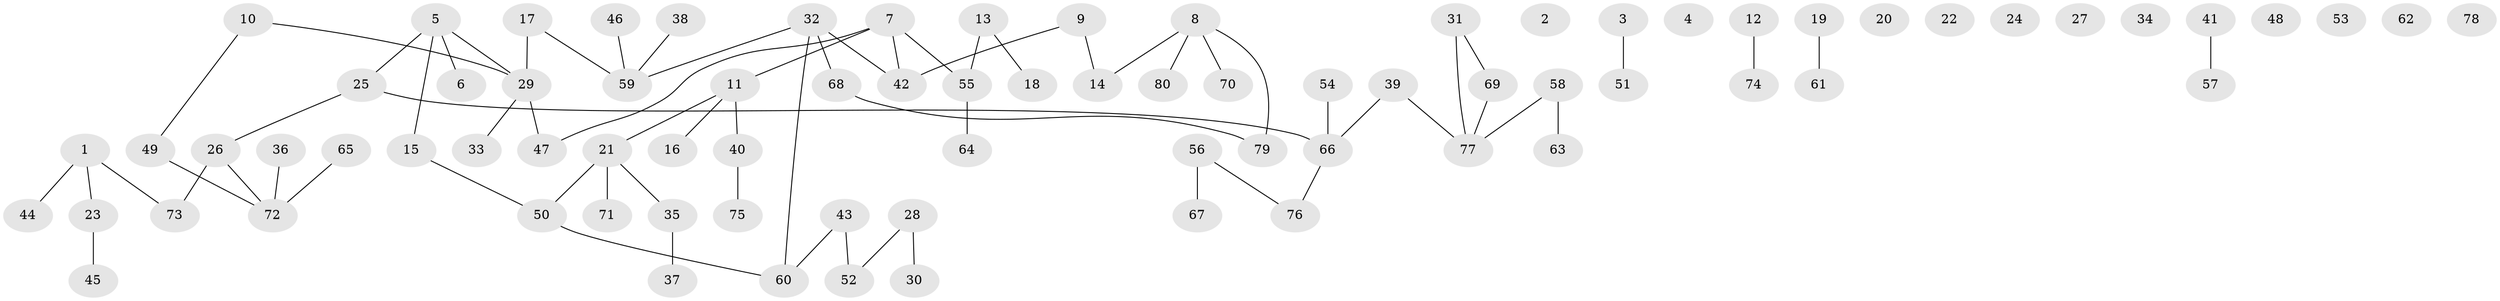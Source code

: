 // coarse degree distribution, {2: 0.11538461538461539, 0: 0.28846153846153844, 3: 0.1346153846153846, 4: 0.1346153846153846, 5: 0.019230769230769232, 1: 0.3076923076923077}
// Generated by graph-tools (version 1.1) at 2025/23/03/03/25 07:23:29]
// undirected, 80 vertices, 70 edges
graph export_dot {
graph [start="1"]
  node [color=gray90,style=filled];
  1;
  2;
  3;
  4;
  5;
  6;
  7;
  8;
  9;
  10;
  11;
  12;
  13;
  14;
  15;
  16;
  17;
  18;
  19;
  20;
  21;
  22;
  23;
  24;
  25;
  26;
  27;
  28;
  29;
  30;
  31;
  32;
  33;
  34;
  35;
  36;
  37;
  38;
  39;
  40;
  41;
  42;
  43;
  44;
  45;
  46;
  47;
  48;
  49;
  50;
  51;
  52;
  53;
  54;
  55;
  56;
  57;
  58;
  59;
  60;
  61;
  62;
  63;
  64;
  65;
  66;
  67;
  68;
  69;
  70;
  71;
  72;
  73;
  74;
  75;
  76;
  77;
  78;
  79;
  80;
  1 -- 23;
  1 -- 44;
  1 -- 73;
  3 -- 51;
  5 -- 6;
  5 -- 15;
  5 -- 25;
  5 -- 29;
  7 -- 11;
  7 -- 42;
  7 -- 47;
  7 -- 55;
  8 -- 14;
  8 -- 70;
  8 -- 79;
  8 -- 80;
  9 -- 14;
  9 -- 42;
  10 -- 29;
  10 -- 49;
  11 -- 16;
  11 -- 21;
  11 -- 40;
  12 -- 74;
  13 -- 18;
  13 -- 55;
  15 -- 50;
  17 -- 29;
  17 -- 59;
  19 -- 61;
  21 -- 35;
  21 -- 50;
  21 -- 71;
  23 -- 45;
  25 -- 26;
  25 -- 66;
  26 -- 72;
  26 -- 73;
  28 -- 30;
  28 -- 52;
  29 -- 33;
  29 -- 47;
  31 -- 69;
  31 -- 77;
  32 -- 42;
  32 -- 59;
  32 -- 60;
  32 -- 68;
  35 -- 37;
  36 -- 72;
  38 -- 59;
  39 -- 66;
  39 -- 77;
  40 -- 75;
  41 -- 57;
  43 -- 52;
  43 -- 60;
  46 -- 59;
  49 -- 72;
  50 -- 60;
  54 -- 66;
  55 -- 64;
  56 -- 67;
  56 -- 76;
  58 -- 63;
  58 -- 77;
  65 -- 72;
  66 -- 76;
  68 -- 79;
  69 -- 77;
}
